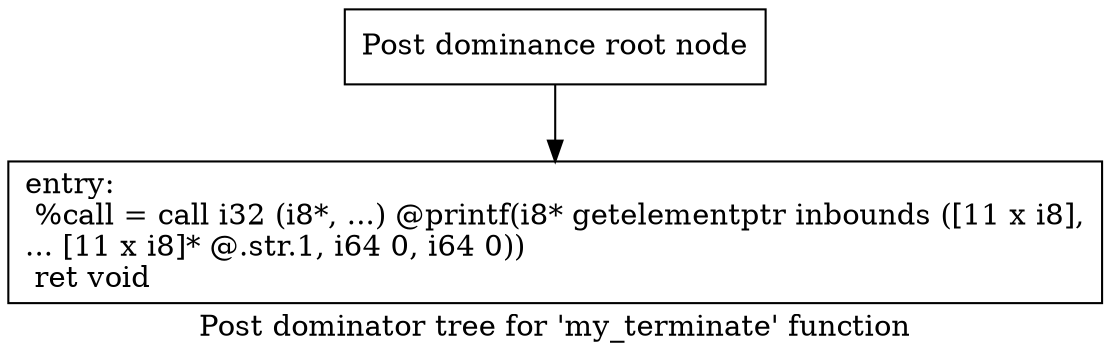digraph "Post dominator tree for 'my_terminate' function" {
	label="Post dominator tree for 'my_terminate' function";

	Node0x55f9b33c69c0 [shape=record,label="{Post dominance root node}"];
	Node0x55f9b33c69c0 -> Node0x55f9b33c68f0;
	Node0x55f9b33c68f0 [shape=record,label="{entry:\l  %call = call i32 (i8*, ...) @printf(i8* getelementptr inbounds ([11 x i8],\l... [11 x i8]* @.str.1, i64 0, i64 0))\l  ret void\l}"];
}
